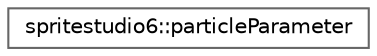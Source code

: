digraph "Graphical Class Hierarchy"
{
 // LATEX_PDF_SIZE
  bgcolor="transparent";
  edge [fontname=Helvetica,fontsize=10,labelfontname=Helvetica,labelfontsize=10];
  node [fontname=Helvetica,fontsize=10,shape=box,height=0.2,width=0.4];
  rankdir="LR";
  Node0 [id="Node000000",label="spritestudio6::particleParameter",height=0.2,width=0.4,color="grey40", fillcolor="white", style="filled",URL="$structspritestudio6_1_1particle_parameter.html",tooltip=" "];
}
